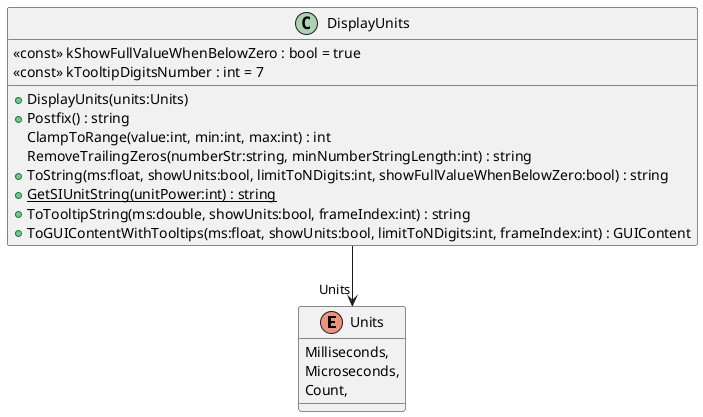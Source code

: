 @startuml
enum Units {
    Milliseconds,
    Microseconds,
    Count,
}
class DisplayUnits {
    <<const>> kShowFullValueWhenBelowZero : bool = true
    <<const>> kTooltipDigitsNumber : int = 7
    + DisplayUnits(units:Units)
    + Postfix() : string
    ClampToRange(value:int, min:int, max:int) : int
    RemoveTrailingZeros(numberStr:string, minNumberStringLength:int) : string
    + ToString(ms:float, showUnits:bool, limitToNDigits:int, showFullValueWhenBelowZero:bool) : string
    + {static} GetSIUnitString(unitPower:int) : string
    + ToTooltipString(ms:double, showUnits:bool, frameIndex:int) : string
    + ToGUIContentWithTooltips(ms:float, showUnits:bool, limitToNDigits:int, frameIndex:int) : GUIContent
}
DisplayUnits --> "Units" Units
@enduml

